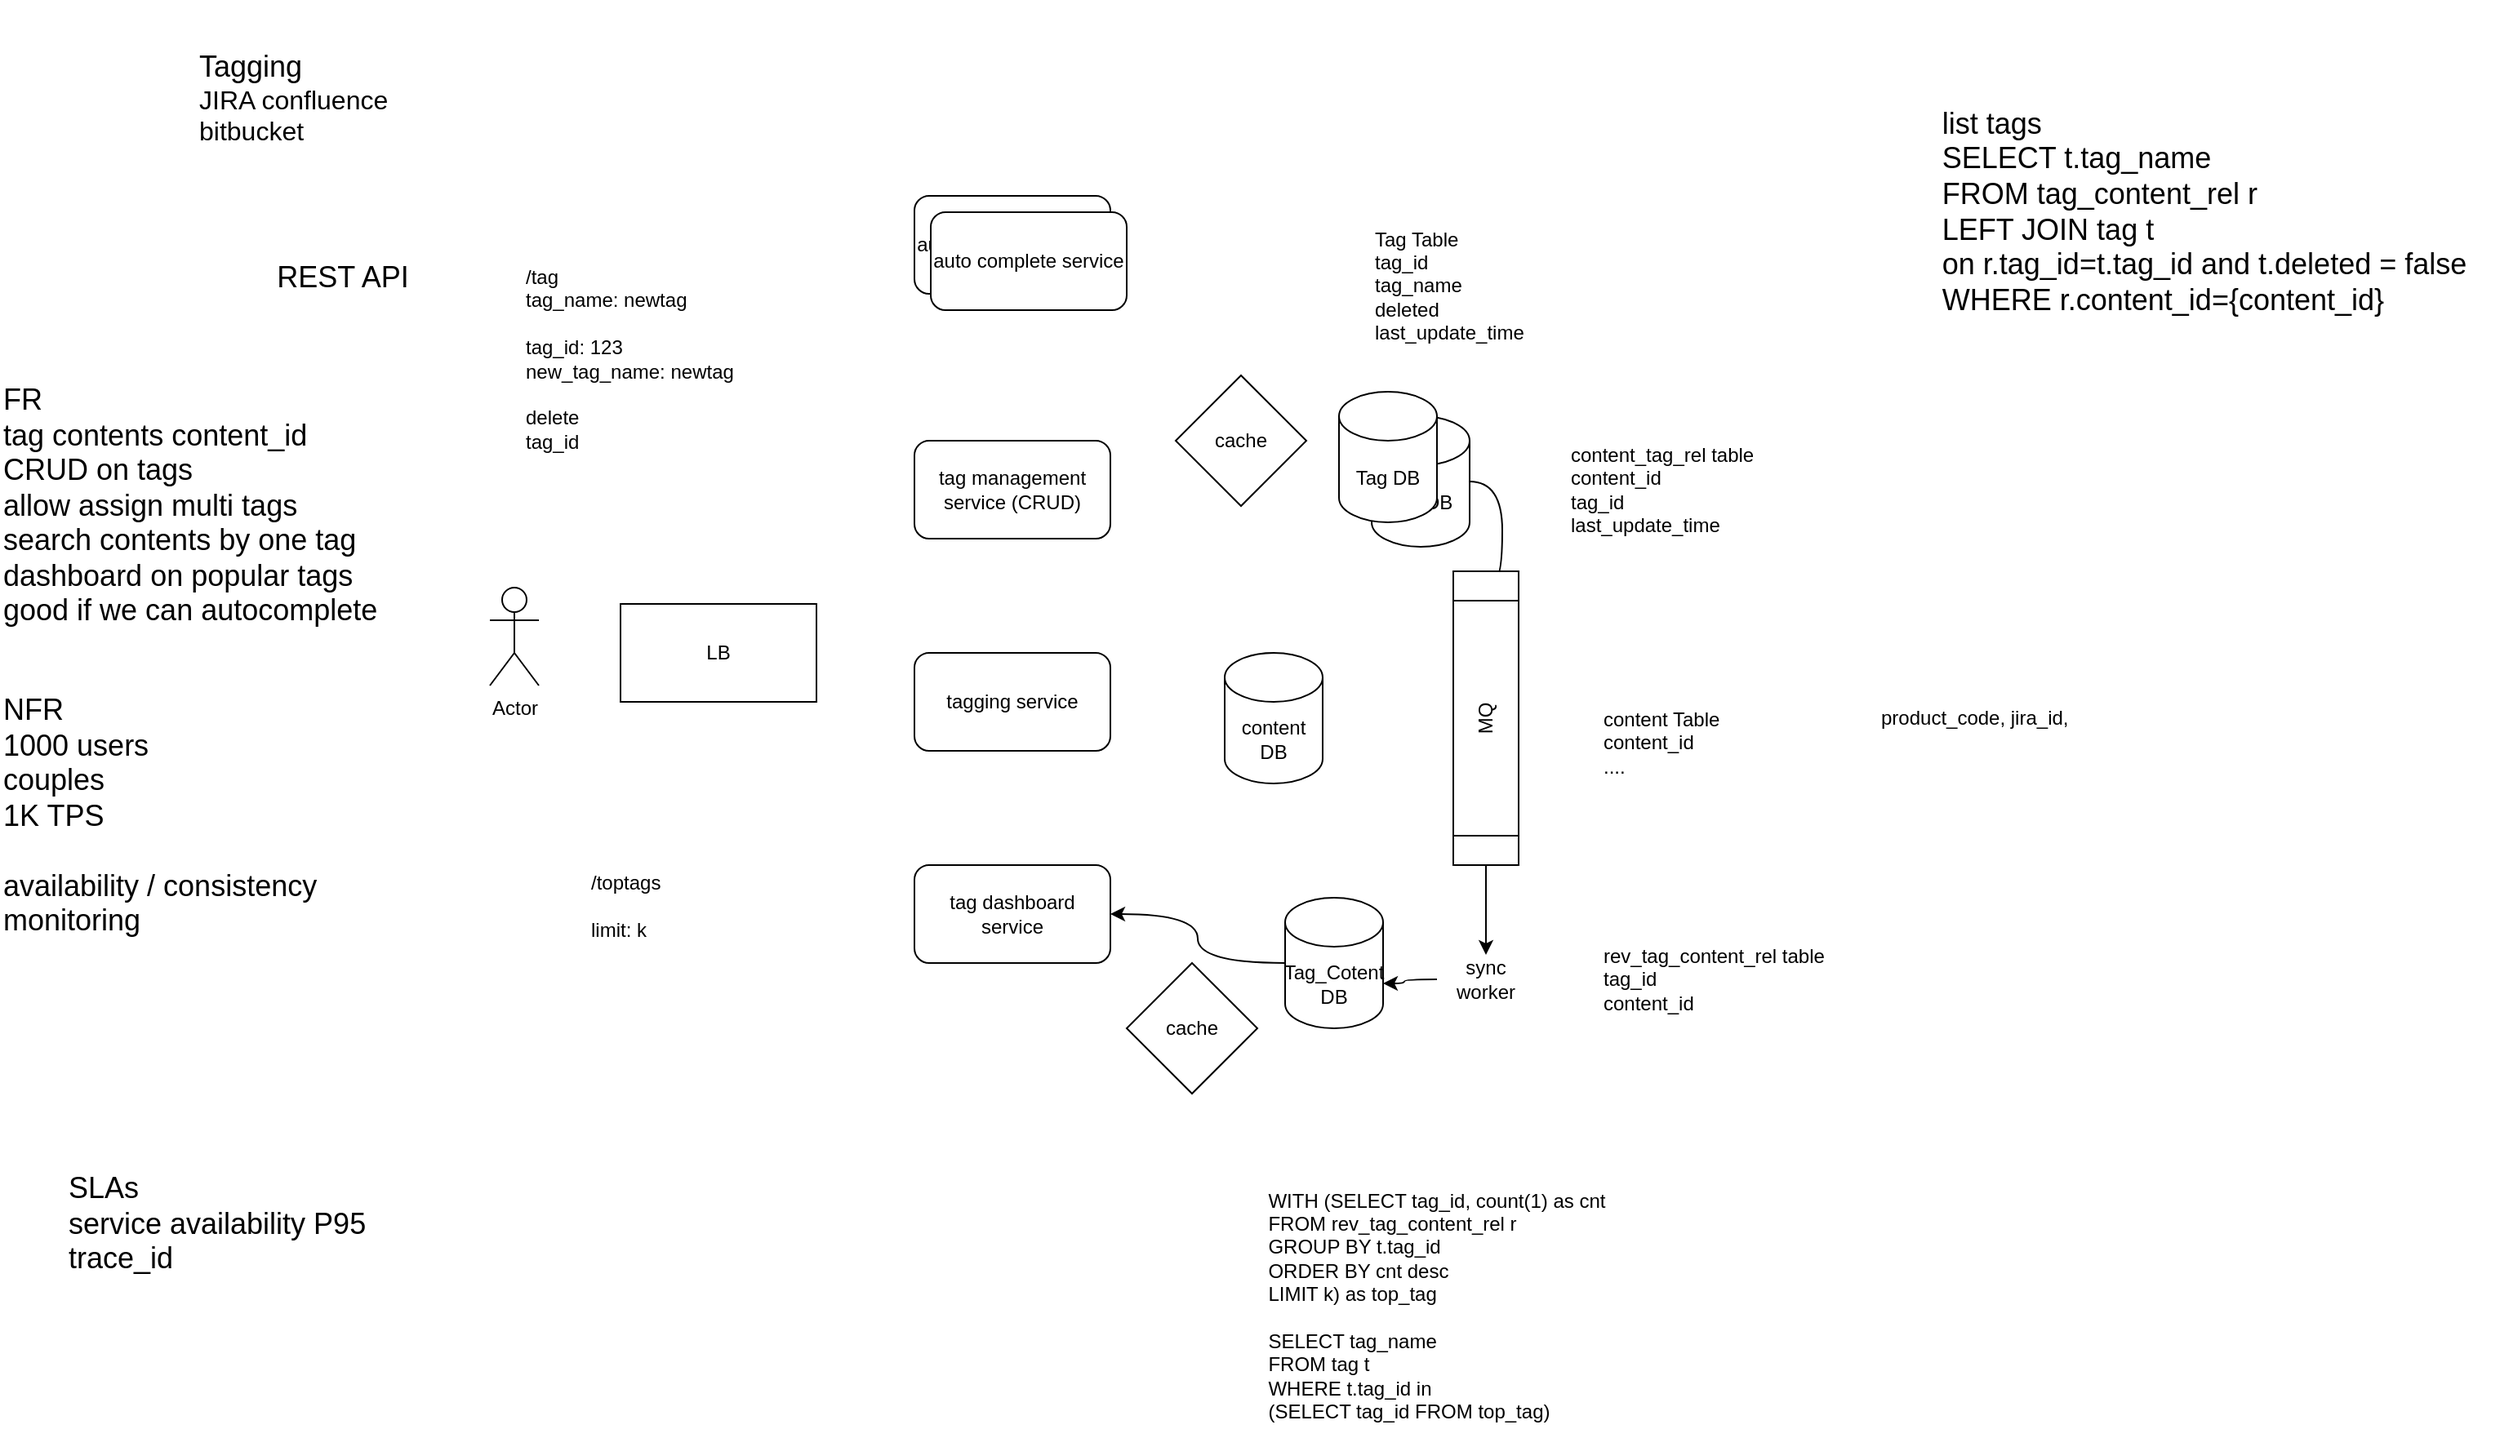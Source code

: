 <mxfile version="24.4.10" type="github">
  <diagram id="uJDq_ZFC8ajcM7tZt7DT" name="Page-1">
    <mxGraphModel dx="1036" dy="694" grid="1" gridSize="10" guides="1" tooltips="1" connect="1" arrows="1" fold="1" page="1" pageScale="1" pageWidth="827" pageHeight="1169" math="0" shadow="0">
      <root>
        <mxCell id="0" />
        <mxCell id="1" parent="0" />
        <mxCell id="eiVLjmFygl2BiDgHRXh9-1" value="&lt;font style=&quot;font-size: 18px;&quot;&gt;Tagging&lt;/font&gt;&lt;div&gt;&lt;font size=&quot;3&quot;&gt;JIRA confluence bitbucket&lt;/font&gt;&lt;/div&gt;" style="text;html=1;align=left;verticalAlign=middle;whiteSpace=wrap;rounded=0;" vertex="1" parent="1">
          <mxGeometry x="160" y="130" width="180" height="120" as="geometry" />
        </mxCell>
        <mxCell id="eiVLjmFygl2BiDgHRXh9-2" value="&lt;span style=&quot;font-size: 18px;&quot;&gt;FR&lt;/span&gt;&lt;div&gt;&lt;span style=&quot;font-size: 18px;&quot;&gt;tag contents content_id&lt;/span&gt;&lt;/div&gt;&lt;div&gt;&lt;span style=&quot;font-size: 18px;&quot;&gt;CRUD on tags&lt;/span&gt;&lt;/div&gt;&lt;div&gt;&lt;span style=&quot;font-size: 18px;&quot;&gt;allow assign multi tags&lt;/span&gt;&lt;/div&gt;&lt;div&gt;&lt;span style=&quot;font-size: 18px;&quot;&gt;search contents by one tag&lt;/span&gt;&lt;/div&gt;&lt;div&gt;&lt;span style=&quot;font-size: 18px;&quot;&gt;dashboard on popular tags&lt;/span&gt;&lt;/div&gt;&lt;div&gt;&lt;span style=&quot;font-size: 18px;&quot;&gt;good if we can autocomplete&lt;/span&gt;&lt;/div&gt;" style="text;html=1;align=left;verticalAlign=middle;whiteSpace=wrap;rounded=0;" vertex="1" parent="1">
          <mxGeometry x="40" y="360" width="240" height="160" as="geometry" />
        </mxCell>
        <mxCell id="eiVLjmFygl2BiDgHRXh9-3" value="&lt;span style=&quot;font-size: 18px;&quot;&gt;NFR&lt;/span&gt;&lt;div&gt;&lt;span style=&quot;font-size: 18px;&quot;&gt;1000 users&lt;/span&gt;&lt;/div&gt;&lt;div&gt;&lt;span style=&quot;font-size: 18px;&quot;&gt;couples&lt;/span&gt;&lt;/div&gt;&lt;div&gt;&lt;span style=&quot;font-size: 18px;&quot;&gt;1K TPS&lt;/span&gt;&lt;/div&gt;&lt;div&gt;&lt;span style=&quot;font-size: 18px;&quot;&gt;&lt;br&gt;&lt;/span&gt;&lt;/div&gt;&lt;div&gt;&lt;span style=&quot;font-size: 18px;&quot;&gt;availability / consistency&lt;/span&gt;&lt;/div&gt;&lt;div&gt;&lt;span style=&quot;font-size: 18px;&quot;&gt;monitoring&lt;/span&gt;&lt;/div&gt;" style="text;html=1;align=left;verticalAlign=middle;whiteSpace=wrap;rounded=0;" vertex="1" parent="1">
          <mxGeometry x="40" y="550" width="310" height="160" as="geometry" />
        </mxCell>
        <mxCell id="eiVLjmFygl2BiDgHRXh9-4" value="Actor" style="shape=umlActor;verticalLabelPosition=bottom;verticalAlign=top;html=1;outlineConnect=0;" vertex="1" parent="1">
          <mxGeometry x="340" y="490" width="30" height="60" as="geometry" />
        </mxCell>
        <mxCell id="eiVLjmFygl2BiDgHRXh9-5" value="tag management service (CRUD)" style="rounded=1;whiteSpace=wrap;html=1;" vertex="1" parent="1">
          <mxGeometry x="600" y="400" width="120" height="60" as="geometry" />
        </mxCell>
        <mxCell id="eiVLjmFygl2BiDgHRXh9-6" value="tagging service" style="rounded=1;whiteSpace=wrap;html=1;" vertex="1" parent="1">
          <mxGeometry x="600" y="530" width="120" height="60" as="geometry" />
        </mxCell>
        <mxCell id="eiVLjmFygl2BiDgHRXh9-7" value="tag dashboard&lt;div&gt;service&lt;/div&gt;" style="rounded=1;whiteSpace=wrap;html=1;" vertex="1" parent="1">
          <mxGeometry x="600" y="660" width="120" height="60" as="geometry" />
        </mxCell>
        <mxCell id="eiVLjmFygl2BiDgHRXh9-21" style="edgeStyle=orthogonalEdgeStyle;curved=1;rounded=0;orthogonalLoop=1;jettySize=auto;html=1;entryX=1;entryY=0.5;entryDx=0;entryDy=0;exitX=1;exitY=0.5;exitDx=0;exitDy=0;exitPerimeter=0;" edge="1" parent="1" source="eiVLjmFygl2BiDgHRXh9-8" target="eiVLjmFygl2BiDgHRXh9-20">
          <mxGeometry relative="1" as="geometry" />
        </mxCell>
        <mxCell id="eiVLjmFygl2BiDgHRXh9-8" value="Tag DB" style="shape=cylinder3;whiteSpace=wrap;html=1;boundedLbl=1;backgroundOutline=1;size=15;" vertex="1" parent="1">
          <mxGeometry x="880" y="385" width="60" height="80" as="geometry" />
        </mxCell>
        <mxCell id="eiVLjmFygl2BiDgHRXh9-9" value="Tag Table&lt;div&gt;tag_id&lt;/div&gt;&lt;div&gt;tag_name&lt;/div&gt;&lt;div&gt;deleted&lt;/div&gt;&lt;div&gt;last_update_time&lt;/div&gt;" style="text;html=1;align=left;verticalAlign=middle;whiteSpace=wrap;rounded=0;" vertex="1" parent="1">
          <mxGeometry x="880" y="260" width="80" height="90" as="geometry" />
        </mxCell>
        <mxCell id="eiVLjmFygl2BiDgHRXh9-10" value="content Table&lt;div&gt;&lt;span style=&quot;background-color: initial;&quot;&gt;content_id&lt;/span&gt;&lt;br&gt;&lt;/div&gt;&lt;div&gt;....&lt;/div&gt;" style="text;html=1;align=left;verticalAlign=middle;whiteSpace=wrap;rounded=0;" vertex="1" parent="1">
          <mxGeometry x="1020" y="540" width="80" height="90" as="geometry" />
        </mxCell>
        <mxCell id="eiVLjmFygl2BiDgHRXh9-14" value="content_tag_rel table&lt;div&gt;content_id&lt;/div&gt;&lt;div&gt;tag_id&lt;/div&gt;&lt;div&gt;last_update_time&lt;br&gt;&lt;/div&gt;" style="text;html=1;align=left;verticalAlign=middle;whiteSpace=wrap;rounded=0;" vertex="1" parent="1">
          <mxGeometry x="1000" y="385" width="140" height="90" as="geometry" />
        </mxCell>
        <mxCell id="eiVLjmFygl2BiDgHRXh9-15" value="content DB" style="shape=cylinder3;whiteSpace=wrap;html=1;boundedLbl=1;backgroundOutline=1;size=15;" vertex="1" parent="1">
          <mxGeometry x="790" y="530" width="60" height="80" as="geometry" />
        </mxCell>
        <mxCell id="eiVLjmFygl2BiDgHRXh9-16" value="product_code, jira_id,&amp;nbsp;" style="text;html=1;align=left;verticalAlign=middle;whiteSpace=wrap;rounded=0;" vertex="1" parent="1">
          <mxGeometry x="1190" y="530" width="150" height="80" as="geometry" />
        </mxCell>
        <mxCell id="eiVLjmFygl2BiDgHRXh9-17" value="&lt;div&gt;rev_tag_content_rel table&lt;/div&gt;tag_id&lt;div&gt;content_id&lt;/div&gt;" style="text;html=1;align=left;verticalAlign=middle;whiteSpace=wrap;rounded=0;" vertex="1" parent="1">
          <mxGeometry x="1020" y="690" width="170" height="80" as="geometry" />
        </mxCell>
        <mxCell id="eiVLjmFygl2BiDgHRXh9-25" style="edgeStyle=orthogonalEdgeStyle;curved=1;rounded=0;orthogonalLoop=1;jettySize=auto;html=1;entryX=1;entryY=0.5;entryDx=0;entryDy=0;" edge="1" parent="1" source="eiVLjmFygl2BiDgHRXh9-18" target="eiVLjmFygl2BiDgHRXh9-7">
          <mxGeometry relative="1" as="geometry" />
        </mxCell>
        <mxCell id="eiVLjmFygl2BiDgHRXh9-18" value="Tag_Cotent DB" style="shape=cylinder3;whiteSpace=wrap;html=1;boundedLbl=1;backgroundOutline=1;size=15;" vertex="1" parent="1">
          <mxGeometry x="827" y="680" width="60" height="80" as="geometry" />
        </mxCell>
        <mxCell id="eiVLjmFygl2BiDgHRXh9-23" style="edgeStyle=orthogonalEdgeStyle;curved=1;rounded=0;orthogonalLoop=1;jettySize=auto;html=1;entryX=0.5;entryY=0;entryDx=0;entryDy=0;" edge="1" parent="1" source="eiVLjmFygl2BiDgHRXh9-20" target="eiVLjmFygl2BiDgHRXh9-22">
          <mxGeometry relative="1" as="geometry" />
        </mxCell>
        <mxCell id="eiVLjmFygl2BiDgHRXh9-20" value="MQ" style="shape=process;whiteSpace=wrap;html=1;backgroundOutline=1;rotation=-90;" vertex="1" parent="1">
          <mxGeometry x="860" y="550" width="180" height="40" as="geometry" />
        </mxCell>
        <mxCell id="eiVLjmFygl2BiDgHRXh9-22" value="sync worker" style="text;html=1;align=center;verticalAlign=middle;whiteSpace=wrap;rounded=0;" vertex="1" parent="1">
          <mxGeometry x="920" y="715" width="60" height="30" as="geometry" />
        </mxCell>
        <mxCell id="eiVLjmFygl2BiDgHRXh9-24" style="edgeStyle=orthogonalEdgeStyle;curved=1;rounded=0;orthogonalLoop=1;jettySize=auto;html=1;entryX=1;entryY=0;entryDx=0;entryDy=52.5;entryPerimeter=0;" edge="1" parent="1" source="eiVLjmFygl2BiDgHRXh9-22" target="eiVLjmFygl2BiDgHRXh9-18">
          <mxGeometry relative="1" as="geometry" />
        </mxCell>
        <mxCell id="eiVLjmFygl2BiDgHRXh9-26" value="auto complete service" style="rounded=1;whiteSpace=wrap;html=1;" vertex="1" parent="1">
          <mxGeometry x="600" y="250" width="120" height="60" as="geometry" />
        </mxCell>
        <mxCell id="eiVLjmFygl2BiDgHRXh9-27" value="&lt;div style=&quot;text-align: left;&quot;&gt;&lt;span style=&quot;font-size: 18px; background-color: initial;&quot;&gt;list tags&lt;/span&gt;&lt;/div&gt;&lt;div style=&quot;text-align: left;&quot;&gt;&lt;font style=&quot;font-size: 18px;&quot;&gt;SELECT t.tag_name&lt;/font&gt;&lt;/div&gt;&lt;div style=&quot;text-align: left;&quot;&gt;&lt;font style=&quot;font-size: 18px;&quot;&gt;FROM&amp;nbsp;&lt;/font&gt;&lt;span style=&quot;font-size: 18px; background-color: initial;&quot;&gt;tag_content_rel r&lt;/span&gt;&lt;/div&gt;&lt;div style=&quot;text-align: left;&quot;&gt;&lt;span style=&quot;font-size: 18px; background-color: initial;&quot;&gt;LEFT JOIN tag t&lt;/span&gt;&lt;/div&gt;&lt;div style=&quot;text-align: left;&quot;&gt;&lt;span style=&quot;font-size: 18px; background-color: initial;&quot;&gt;on r.tag_id=t.tag_id and t.deleted = false&lt;/span&gt;&lt;/div&gt;&lt;div style=&quot;text-align: left;&quot;&gt;&lt;font style=&quot;font-size: 18px;&quot;&gt;WHERE r.content_id={content_id}&lt;/font&gt;&lt;/div&gt;" style="text;html=1;align=center;verticalAlign=middle;whiteSpace=wrap;rounded=0;" vertex="1" parent="1">
          <mxGeometry x="1210" y="180" width="360" height="160" as="geometry" />
        </mxCell>
        <mxCell id="eiVLjmFygl2BiDgHRXh9-28" value="&lt;font style=&quot;font-size: 18px;&quot;&gt;REST API&lt;/font&gt;" style="text;html=1;align=center;verticalAlign=middle;whiteSpace=wrap;rounded=0;" vertex="1" parent="1">
          <mxGeometry x="190" y="300" width="120" as="geometry" />
        </mxCell>
        <mxCell id="eiVLjmFygl2BiDgHRXh9-34" value="/tag&lt;div&gt;tag_name: newtag&lt;/div&gt;&lt;div&gt;&lt;br&gt;&lt;/div&gt;&lt;div&gt;tag_id: 123&lt;/div&gt;&lt;div&gt;new_tag_name: newtag&lt;/div&gt;&lt;div&gt;&lt;br&gt;&lt;/div&gt;&lt;div&gt;delete&lt;/div&gt;&lt;div&gt;tag_id&lt;/div&gt;" style="text;html=1;align=left;verticalAlign=middle;resizable=0;points=[];autosize=1;strokeColor=none;fillColor=none;" vertex="1" parent="1">
          <mxGeometry x="360" y="285" width="150" height="130" as="geometry" />
        </mxCell>
        <mxCell id="eiVLjmFygl2BiDgHRXh9-35" value="/toptags&lt;div&gt;&lt;br&gt;&lt;/div&gt;&lt;div&gt;limit: k&lt;/div&gt;" style="text;html=1;align=left;verticalAlign=middle;resizable=0;points=[];autosize=1;strokeColor=none;fillColor=none;" vertex="1" parent="1">
          <mxGeometry x="400" y="655" width="70" height="60" as="geometry" />
        </mxCell>
        <mxCell id="eiVLjmFygl2BiDgHRXh9-36" value="&lt;div style=&quot;text-align: left;&quot;&gt;WITH (&lt;span style=&quot;background-color: initial;&quot;&gt;SELECT tag_id, count(1) as cnt&lt;/span&gt;&lt;/div&gt;&lt;div style=&quot;text-align: left;&quot;&gt;FROM&amp;nbsp;&lt;span style=&quot;background-color: initial;&quot;&gt;rev_tag_content_rel r&lt;/span&gt;&lt;/div&gt;&lt;div style=&quot;text-align: left;&quot;&gt;&lt;span style=&quot;background-color: initial;&quot;&gt;GROUP BY t.tag_id&lt;/span&gt;&lt;/div&gt;&lt;div style=&quot;text-align: left;&quot;&gt;&lt;span style=&quot;background-color: initial;&quot;&gt;ORDER BY cnt desc&lt;/span&gt;&lt;/div&gt;&lt;div style=&quot;text-align: left;&quot;&gt;&lt;span style=&quot;background-color: initial;&quot;&gt;LIMIT k&lt;/span&gt;) as top_tag&lt;/div&gt;&lt;div style=&quot;text-align: left;&quot;&gt;&lt;br&gt;&lt;/div&gt;&lt;div style=&quot;text-align: left;&quot;&gt;SELECT tag_name&lt;/div&gt;&lt;div style=&quot;text-align: left;&quot;&gt;FROM tag t&lt;/div&gt;&lt;div style=&quot;text-align: left;&quot;&gt;WHERE t.tag_id in&amp;nbsp;&lt;/div&gt;&lt;div style=&quot;text-align: left;&quot;&gt;(SELECT tag_id FROM top_tag)&lt;/div&gt;" style="text;html=1;align=center;verticalAlign=middle;whiteSpace=wrap;rounded=0;" vertex="1" parent="1">
          <mxGeometry x="740" y="850" width="360" height="160" as="geometry" />
        </mxCell>
        <mxCell id="eiVLjmFygl2BiDgHRXh9-37" value="&lt;span style=&quot;font-size: 18px;&quot;&gt;SLAs&lt;/span&gt;&lt;div&gt;&lt;span style=&quot;font-size: 18px;&quot;&gt;service availability P95&lt;/span&gt;&lt;/div&gt;&lt;div&gt;&lt;span style=&quot;font-size: 18px;&quot;&gt;trace_id&lt;/span&gt;&lt;/div&gt;" style="text;html=1;align=left;verticalAlign=middle;whiteSpace=wrap;rounded=0;" vertex="1" parent="1">
          <mxGeometry x="80" y="800" width="310" height="160" as="geometry" />
        </mxCell>
        <mxCell id="eiVLjmFygl2BiDgHRXh9-38" value="Tag DB" style="shape=cylinder3;whiteSpace=wrap;html=1;boundedLbl=1;backgroundOutline=1;size=15;" vertex="1" parent="1">
          <mxGeometry x="860" y="370" width="60" height="80" as="geometry" />
        </mxCell>
        <mxCell id="eiVLjmFygl2BiDgHRXh9-39" value="LB" style="rounded=0;whiteSpace=wrap;html=1;" vertex="1" parent="1">
          <mxGeometry x="420" y="500" width="120" height="60" as="geometry" />
        </mxCell>
        <mxCell id="eiVLjmFygl2BiDgHRXh9-40" value="cache" style="rhombus;whiteSpace=wrap;html=1;" vertex="1" parent="1">
          <mxGeometry x="760" y="360" width="80" height="80" as="geometry" />
        </mxCell>
        <mxCell id="eiVLjmFygl2BiDgHRXh9-41" value="cache" style="rhombus;whiteSpace=wrap;html=1;" vertex="1" parent="1">
          <mxGeometry x="730" y="720" width="80" height="80" as="geometry" />
        </mxCell>
        <mxCell id="eiVLjmFygl2BiDgHRXh9-42" value="auto complete service" style="rounded=1;whiteSpace=wrap;html=1;" vertex="1" parent="1">
          <mxGeometry x="610" y="260" width="120" height="60" as="geometry" />
        </mxCell>
      </root>
    </mxGraphModel>
  </diagram>
</mxfile>
